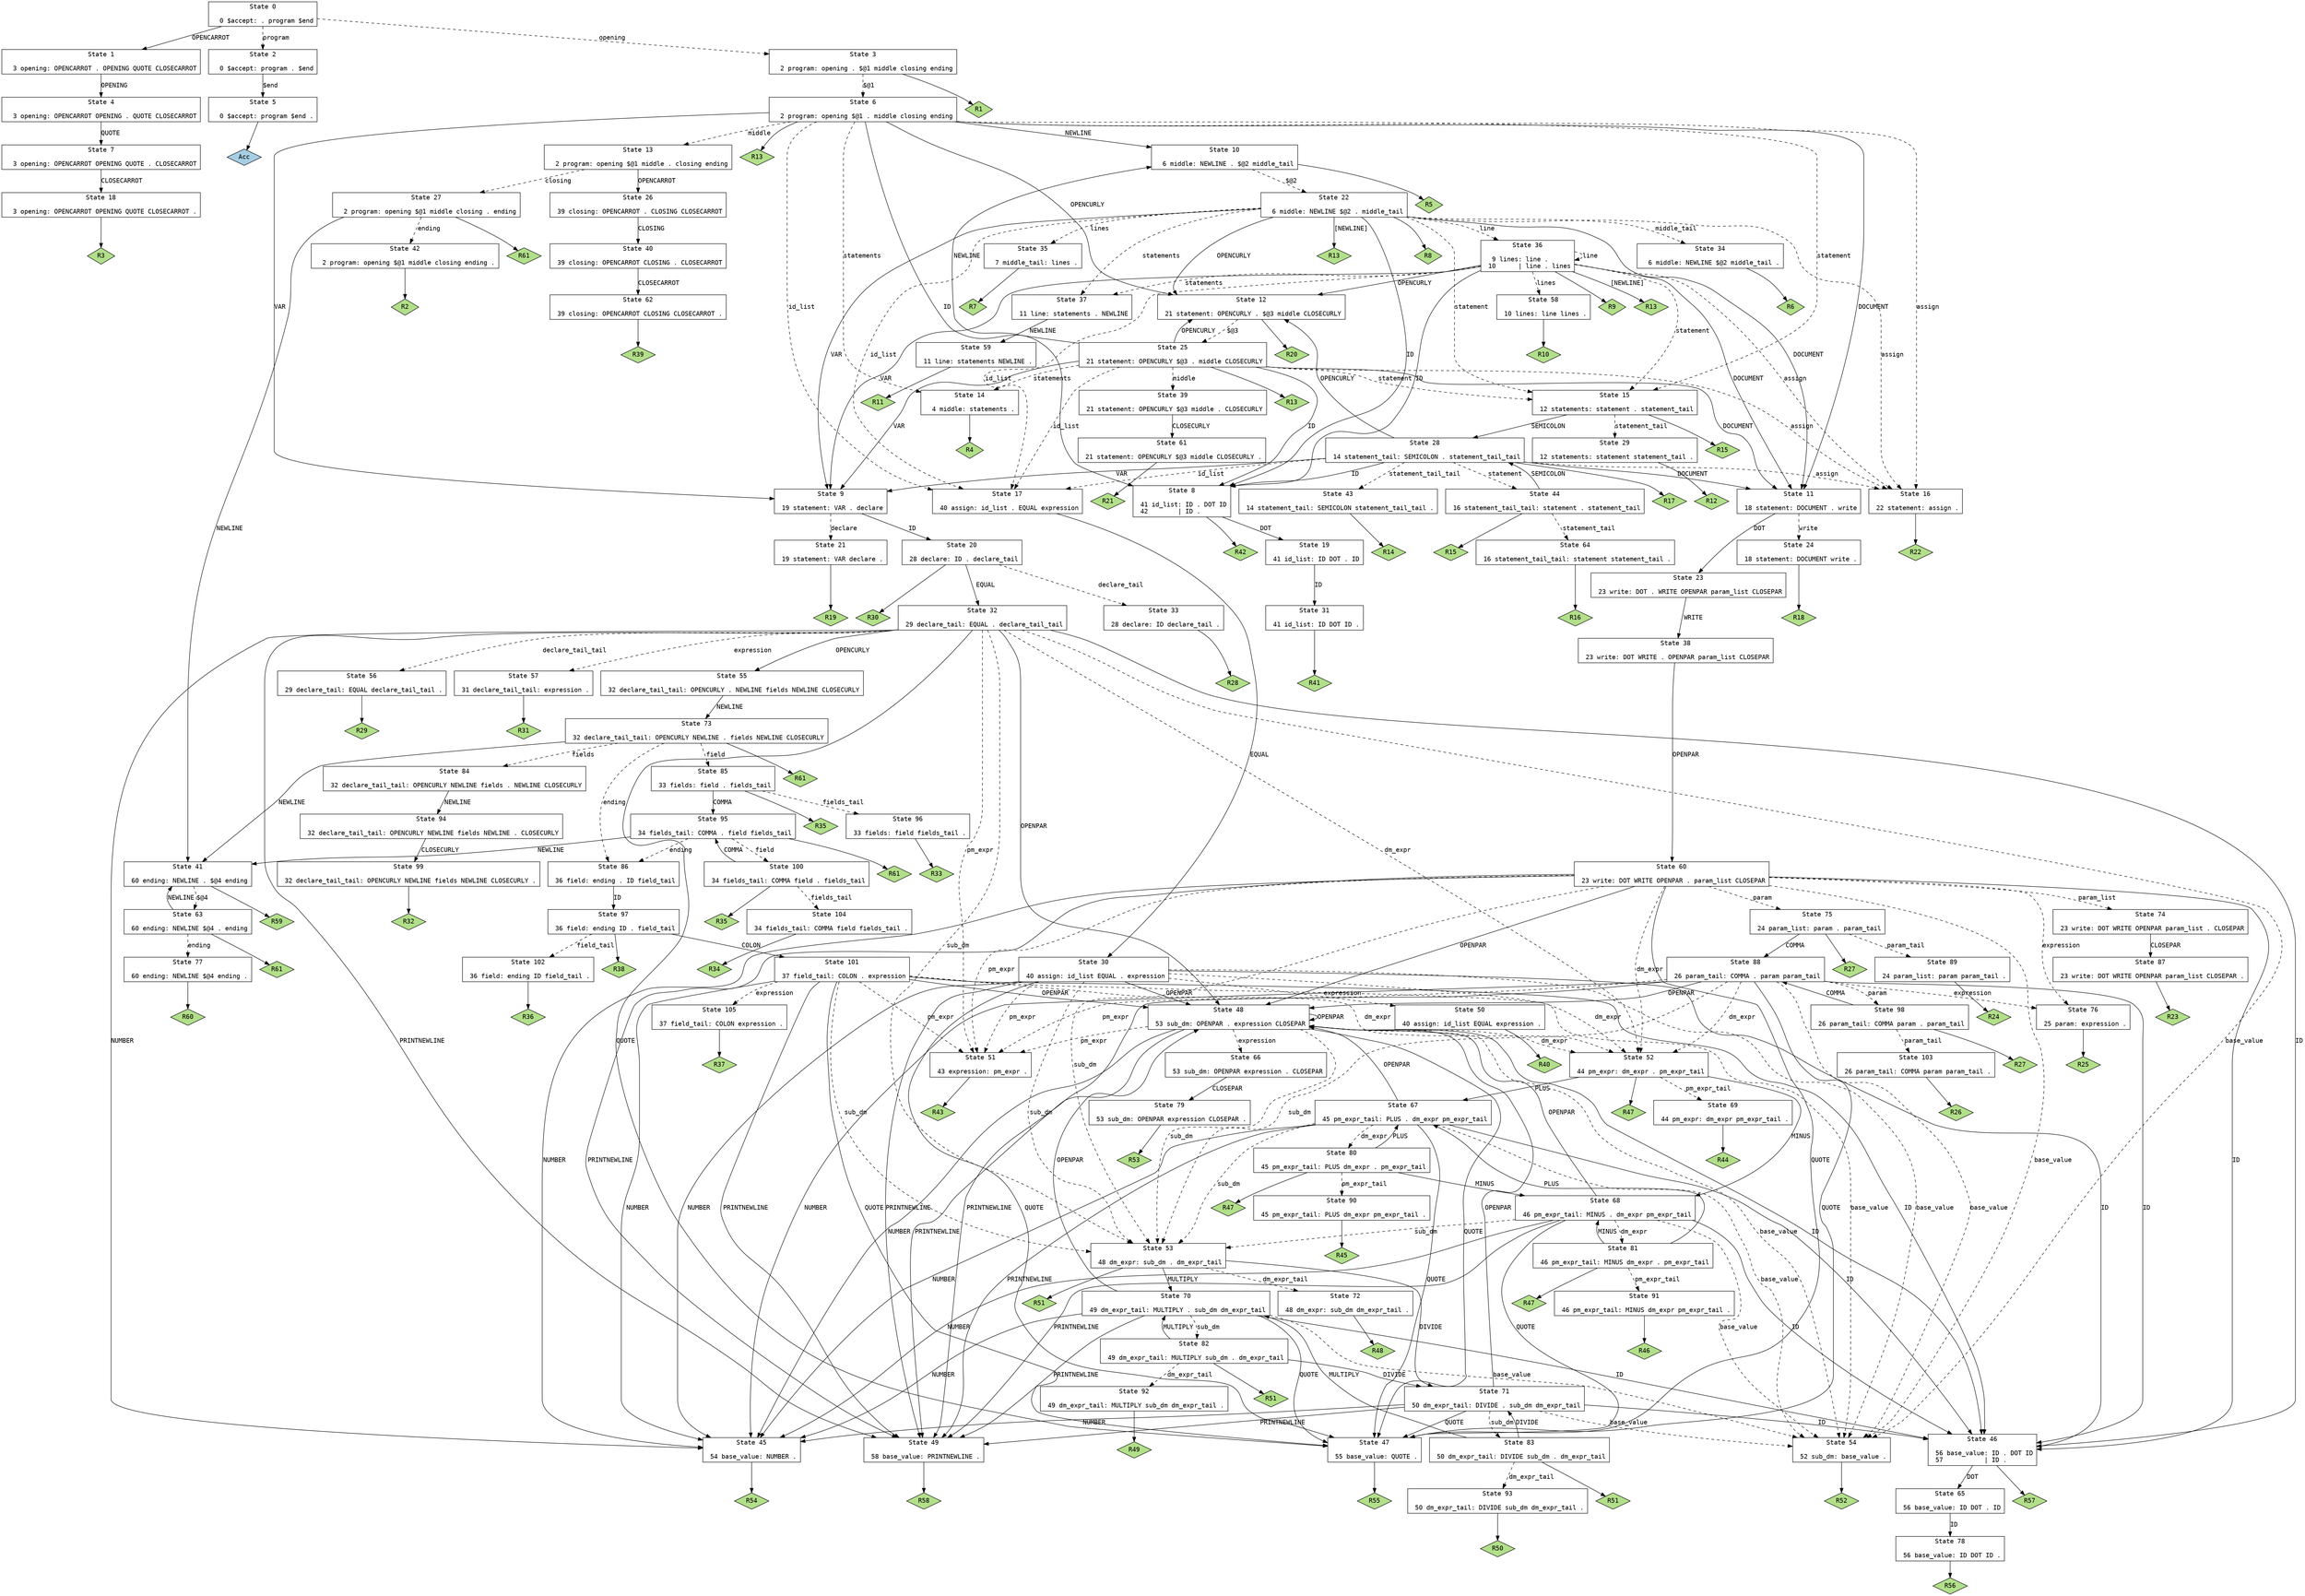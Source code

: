 // Generated by GNU Bison 2.7.12-4996.
// Report bugs to <bug-bison@gnu.org>.
// Home page: <http://www.gnu.org/software/bison/>.

digraph "parser.y"
{
  node [fontname = courier, shape = box, colorscheme = paired6]
  edge [fontname = courier]

  0 [label="State 0\n\l  0 $accept: . program $end\l"]
  0 -> 1 [style=solid label="OPENCARROT"]
  0 -> 2 [style=dashed label="program"]
  0 -> 3 [style=dashed label="opening"]
  1 [label="State 1\n\l  3 opening: OPENCARROT . OPENING QUOTE CLOSECARROT\l"]
  1 -> 4 [style=solid label="OPENING"]
  2 [label="State 2\n\l  0 $accept: program . $end\l"]
  2 -> 5 [style=solid label="$end"]
  3 [label="State 3\n\l  2 program: opening . $@1 middle closing ending\l"]
  3 -> 6 [style=dashed label="$@1"]
  3 -> "3R1" [style=solid]
 "3R1" [label="R1", fillcolor=3, shape=diamond, style=filled]
  4 [label="State 4\n\l  3 opening: OPENCARROT OPENING . QUOTE CLOSECARROT\l"]
  4 -> 7 [style=solid label="QUOTE"]
  5 [label="State 5\n\l  0 $accept: program $end .\l"]
  5 -> "5R0" [style=solid]
 "5R0" [label="Acc", fillcolor=1, shape=diamond, style=filled]
  6 [label="State 6\n\l  2 program: opening $@1 . middle closing ending\l"]
  6 -> 8 [style=solid label="ID"]
  6 -> 9 [style=solid label="VAR"]
  6 -> 10 [style=solid label="NEWLINE"]
  6 -> 11 [style=solid label="DOCUMENT"]
  6 -> 12 [style=solid label="OPENCURLY"]
  6 -> 13 [style=dashed label="middle"]
  6 -> 14 [style=dashed label="statements"]
  6 -> 15 [style=dashed label="statement"]
  6 -> 16 [style=dashed label="assign"]
  6 -> 17 [style=dashed label="id_list"]
  6 -> "6R13" [style=solid]
 "6R13" [label="R13", fillcolor=3, shape=diamond, style=filled]
  7 [label="State 7\n\l  3 opening: OPENCARROT OPENING QUOTE . CLOSECARROT\l"]
  7 -> 18 [style=solid label="CLOSECARROT"]
  8 [label="State 8\n\l 41 id_list: ID . DOT ID\l 42        | ID .\l"]
  8 -> 19 [style=solid label="DOT"]
  8 -> "8R42" [style=solid]
 "8R42" [label="R42", fillcolor=3, shape=diamond, style=filled]
  9 [label="State 9\n\l 19 statement: VAR . declare\l"]
  9 -> 20 [style=solid label="ID"]
  9 -> 21 [style=dashed label="declare"]
  10 [label="State 10\n\l  6 middle: NEWLINE . $@2 middle_tail\l"]
  10 -> 22 [style=dashed label="$@2"]
  10 -> "10R5" [style=solid]
 "10R5" [label="R5", fillcolor=3, shape=diamond, style=filled]
  11 [label="State 11\n\l 18 statement: DOCUMENT . write\l"]
  11 -> 23 [style=solid label="DOT"]
  11 -> 24 [style=dashed label="write"]
  12 [label="State 12\n\l 21 statement: OPENCURLY . $@3 middle CLOSECURLY\l"]
  12 -> 25 [style=dashed label="$@3"]
  12 -> "12R20" [style=solid]
 "12R20" [label="R20", fillcolor=3, shape=diamond, style=filled]
  13 [label="State 13\n\l  2 program: opening $@1 middle . closing ending\l"]
  13 -> 26 [style=solid label="OPENCARROT"]
  13 -> 27 [style=dashed label="closing"]
  14 [label="State 14\n\l  4 middle: statements .\l"]
  14 -> "14R4" [style=solid]
 "14R4" [label="R4", fillcolor=3, shape=diamond, style=filled]
  15 [label="State 15\n\l 12 statements: statement . statement_tail\l"]
  15 -> 28 [style=solid label="SEMICOLON"]
  15 -> 29 [style=dashed label="statement_tail"]
  15 -> "15R15" [style=solid]
 "15R15" [label="R15", fillcolor=3, shape=diamond, style=filled]
  16 [label="State 16\n\l 22 statement: assign .\l"]
  16 -> "16R22" [style=solid]
 "16R22" [label="R22", fillcolor=3, shape=diamond, style=filled]
  17 [label="State 17\n\l 40 assign: id_list . EQUAL expression\l"]
  17 -> 30 [style=solid label="EQUAL"]
  18 [label="State 18\n\l  3 opening: OPENCARROT OPENING QUOTE CLOSECARROT .\l"]
  18 -> "18R3" [style=solid]
 "18R3" [label="R3", fillcolor=3, shape=diamond, style=filled]
  19 [label="State 19\n\l 41 id_list: ID DOT . ID\l"]
  19 -> 31 [style=solid label="ID"]
  20 [label="State 20\n\l 28 declare: ID . declare_tail\l"]
  20 -> 32 [style=solid label="EQUAL"]
  20 -> 33 [style=dashed label="declare_tail"]
  20 -> "20R30" [style=solid]
 "20R30" [label="R30", fillcolor=3, shape=diamond, style=filled]
  21 [label="State 21\n\l 19 statement: VAR declare .\l"]
  21 -> "21R19" [style=solid]
 "21R19" [label="R19", fillcolor=3, shape=diamond, style=filled]
  22 [label="State 22\n\l  6 middle: NEWLINE $@2 . middle_tail\l"]
  22 -> 8 [style=solid label="ID"]
  22 -> 9 [style=solid label="VAR"]
  22 -> 11 [style=solid label="DOCUMENT"]
  22 -> 12 [style=solid label="OPENCURLY"]
  22 -> 34 [style=dashed label="middle_tail"]
  22 -> 35 [style=dashed label="lines"]
  22 -> 36 [style=dashed label="line"]
  22 -> 37 [style=dashed label="statements"]
  22 -> 15 [style=dashed label="statement"]
  22 -> 16 [style=dashed label="assign"]
  22 -> 17 [style=dashed label="id_list"]
  22 -> "22R8" [style=solid]
 "22R8" [label="R8", fillcolor=3, shape=diamond, style=filled]
  22 -> "22R13" [label="[NEWLINE]", style=solid]
 "22R13" [label="R13", fillcolor=3, shape=diamond, style=filled]
  23 [label="State 23\n\l 23 write: DOT . WRITE OPENPAR param_list CLOSEPAR\l"]
  23 -> 38 [style=solid label="WRITE"]
  24 [label="State 24\n\l 18 statement: DOCUMENT write .\l"]
  24 -> "24R18" [style=solid]
 "24R18" [label="R18", fillcolor=3, shape=diamond, style=filled]
  25 [label="State 25\n\l 21 statement: OPENCURLY $@3 . middle CLOSECURLY\l"]
  25 -> 8 [style=solid label="ID"]
  25 -> 9 [style=solid label="VAR"]
  25 -> 10 [style=solid label="NEWLINE"]
  25 -> 11 [style=solid label="DOCUMENT"]
  25 -> 12 [style=solid label="OPENCURLY"]
  25 -> 39 [style=dashed label="middle"]
  25 -> 14 [style=dashed label="statements"]
  25 -> 15 [style=dashed label="statement"]
  25 -> 16 [style=dashed label="assign"]
  25 -> 17 [style=dashed label="id_list"]
  25 -> "25R13" [style=solid]
 "25R13" [label="R13", fillcolor=3, shape=diamond, style=filled]
  26 [label="State 26\n\l 39 closing: OPENCARROT . CLOSING CLOSECARROT\l"]
  26 -> 40 [style=solid label="CLOSING"]
  27 [label="State 27\n\l  2 program: opening $@1 middle closing . ending\l"]
  27 -> 41 [style=solid label="NEWLINE"]
  27 -> 42 [style=dashed label="ending"]
  27 -> "27R61" [style=solid]
 "27R61" [label="R61", fillcolor=3, shape=diamond, style=filled]
  28 [label="State 28\n\l 14 statement_tail: SEMICOLON . statement_tail_tail\l"]
  28 -> 8 [style=solid label="ID"]
  28 -> 9 [style=solid label="VAR"]
  28 -> 11 [style=solid label="DOCUMENT"]
  28 -> 12 [style=solid label="OPENCURLY"]
  28 -> 43 [style=dashed label="statement_tail_tail"]
  28 -> 44 [style=dashed label="statement"]
  28 -> 16 [style=dashed label="assign"]
  28 -> 17 [style=dashed label="id_list"]
  28 -> "28R17" [style=solid]
 "28R17" [label="R17", fillcolor=3, shape=diamond, style=filled]
  29 [label="State 29\n\l 12 statements: statement statement_tail .\l"]
  29 -> "29R12" [style=solid]
 "29R12" [label="R12", fillcolor=3, shape=diamond, style=filled]
  30 [label="State 30\n\l 40 assign: id_list EQUAL . expression\l"]
  30 -> 45 [style=solid label="NUMBER"]
  30 -> 46 [style=solid label="ID"]
  30 -> 47 [style=solid label="QUOTE"]
  30 -> 48 [style=solid label="OPENPAR"]
  30 -> 49 [style=solid label="PRINTNEWLINE"]
  30 -> 50 [style=dashed label="expression"]
  30 -> 51 [style=dashed label="pm_expr"]
  30 -> 52 [style=dashed label="dm_expr"]
  30 -> 53 [style=dashed label="sub_dm"]
  30 -> 54 [style=dashed label="base_value"]
  31 [label="State 31\n\l 41 id_list: ID DOT ID .\l"]
  31 -> "31R41" [style=solid]
 "31R41" [label="R41", fillcolor=3, shape=diamond, style=filled]
  32 [label="State 32\n\l 29 declare_tail: EQUAL . declare_tail_tail\l"]
  32 -> 45 [style=solid label="NUMBER"]
  32 -> 46 [style=solid label="ID"]
  32 -> 47 [style=solid label="QUOTE"]
  32 -> 48 [style=solid label="OPENPAR"]
  32 -> 55 [style=solid label="OPENCURLY"]
  32 -> 49 [style=solid label="PRINTNEWLINE"]
  32 -> 56 [style=dashed label="declare_tail_tail"]
  32 -> 57 [style=dashed label="expression"]
  32 -> 51 [style=dashed label="pm_expr"]
  32 -> 52 [style=dashed label="dm_expr"]
  32 -> 53 [style=dashed label="sub_dm"]
  32 -> 54 [style=dashed label="base_value"]
  33 [label="State 33\n\l 28 declare: ID declare_tail .\l"]
  33 -> "33R28" [style=solid]
 "33R28" [label="R28", fillcolor=3, shape=diamond, style=filled]
  34 [label="State 34\n\l  6 middle: NEWLINE $@2 middle_tail .\l"]
  34 -> "34R6" [style=solid]
 "34R6" [label="R6", fillcolor=3, shape=diamond, style=filled]
  35 [label="State 35\n\l  7 middle_tail: lines .\l"]
  35 -> "35R7" [style=solid]
 "35R7" [label="R7", fillcolor=3, shape=diamond, style=filled]
  36 [label="State 36\n\l  9 lines: line .\l 10      | line . lines\l"]
  36 -> 8 [style=solid label="ID"]
  36 -> 9 [style=solid label="VAR"]
  36 -> 11 [style=solid label="DOCUMENT"]
  36 -> 12 [style=solid label="OPENCURLY"]
  36 -> 58 [style=dashed label="lines"]
  36 -> 36 [style=dashed label="line"]
  36 -> 37 [style=dashed label="statements"]
  36 -> 15 [style=dashed label="statement"]
  36 -> 16 [style=dashed label="assign"]
  36 -> 17 [style=dashed label="id_list"]
  36 -> "36R9" [style=solid]
 "36R9" [label="R9", fillcolor=3, shape=diamond, style=filled]
  36 -> "36R13" [label="[NEWLINE]", style=solid]
 "36R13" [label="R13", fillcolor=3, shape=diamond, style=filled]
  37 [label="State 37\n\l 11 line: statements . NEWLINE\l"]
  37 -> 59 [style=solid label="NEWLINE"]
  38 [label="State 38\n\l 23 write: DOT WRITE . OPENPAR param_list CLOSEPAR\l"]
  38 -> 60 [style=solid label="OPENPAR"]
  39 [label="State 39\n\l 21 statement: OPENCURLY $@3 middle . CLOSECURLY\l"]
  39 -> 61 [style=solid label="CLOSECURLY"]
  40 [label="State 40\n\l 39 closing: OPENCARROT CLOSING . CLOSECARROT\l"]
  40 -> 62 [style=solid label="CLOSECARROT"]
  41 [label="State 41\n\l 60 ending: NEWLINE . $@4 ending\l"]
  41 -> 63 [style=dashed label="$@4"]
  41 -> "41R59" [style=solid]
 "41R59" [label="R59", fillcolor=3, shape=diamond, style=filled]
  42 [label="State 42\n\l  2 program: opening $@1 middle closing ending .\l"]
  42 -> "42R2" [style=solid]
 "42R2" [label="R2", fillcolor=3, shape=diamond, style=filled]
  43 [label="State 43\n\l 14 statement_tail: SEMICOLON statement_tail_tail .\l"]
  43 -> "43R14" [style=solid]
 "43R14" [label="R14", fillcolor=3, shape=diamond, style=filled]
  44 [label="State 44\n\l 16 statement_tail_tail: statement . statement_tail\l"]
  44 -> 28 [style=solid label="SEMICOLON"]
  44 -> 64 [style=dashed label="statement_tail"]
  44 -> "44R15" [style=solid]
 "44R15" [label="R15", fillcolor=3, shape=diamond, style=filled]
  45 [label="State 45\n\l 54 base_value: NUMBER .\l"]
  45 -> "45R54" [style=solid]
 "45R54" [label="R54", fillcolor=3, shape=diamond, style=filled]
  46 [label="State 46\n\l 56 base_value: ID . DOT ID\l 57           | ID .\l"]
  46 -> 65 [style=solid label="DOT"]
  46 -> "46R57" [style=solid]
 "46R57" [label="R57", fillcolor=3, shape=diamond, style=filled]
  47 [label="State 47\n\l 55 base_value: QUOTE .\l"]
  47 -> "47R55" [style=solid]
 "47R55" [label="R55", fillcolor=3, shape=diamond, style=filled]
  48 [label="State 48\n\l 53 sub_dm: OPENPAR . expression CLOSEPAR\l"]
  48 -> 45 [style=solid label="NUMBER"]
  48 -> 46 [style=solid label="ID"]
  48 -> 47 [style=solid label="QUOTE"]
  48 -> 48 [style=solid label="OPENPAR"]
  48 -> 49 [style=solid label="PRINTNEWLINE"]
  48 -> 66 [style=dashed label="expression"]
  48 -> 51 [style=dashed label="pm_expr"]
  48 -> 52 [style=dashed label="dm_expr"]
  48 -> 53 [style=dashed label="sub_dm"]
  48 -> 54 [style=dashed label="base_value"]
  49 [label="State 49\n\l 58 base_value: PRINTNEWLINE .\l"]
  49 -> "49R58" [style=solid]
 "49R58" [label="R58", fillcolor=3, shape=diamond, style=filled]
  50 [label="State 50\n\l 40 assign: id_list EQUAL expression .\l"]
  50 -> "50R40" [style=solid]
 "50R40" [label="R40", fillcolor=3, shape=diamond, style=filled]
  51 [label="State 51\n\l 43 expression: pm_expr .\l"]
  51 -> "51R43" [style=solid]
 "51R43" [label="R43", fillcolor=3, shape=diamond, style=filled]
  52 [label="State 52\n\l 44 pm_expr: dm_expr . pm_expr_tail\l"]
  52 -> 67 [style=solid label="PLUS"]
  52 -> 68 [style=solid label="MINUS"]
  52 -> 69 [style=dashed label="pm_expr_tail"]
  52 -> "52R47" [style=solid]
 "52R47" [label="R47", fillcolor=3, shape=diamond, style=filled]
  53 [label="State 53\n\l 48 dm_expr: sub_dm . dm_expr_tail\l"]
  53 -> 70 [style=solid label="MULTIPLY"]
  53 -> 71 [style=solid label="DIVIDE"]
  53 -> 72 [style=dashed label="dm_expr_tail"]
  53 -> "53R51" [style=solid]
 "53R51" [label="R51", fillcolor=3, shape=diamond, style=filled]
  54 [label="State 54\n\l 52 sub_dm: base_value .\l"]
  54 -> "54R52" [style=solid]
 "54R52" [label="R52", fillcolor=3, shape=diamond, style=filled]
  55 [label="State 55\n\l 32 declare_tail_tail: OPENCURLY . NEWLINE fields NEWLINE CLOSECURLY\l"]
  55 -> 73 [style=solid label="NEWLINE"]
  56 [label="State 56\n\l 29 declare_tail: EQUAL declare_tail_tail .\l"]
  56 -> "56R29" [style=solid]
 "56R29" [label="R29", fillcolor=3, shape=diamond, style=filled]
  57 [label="State 57\n\l 31 declare_tail_tail: expression .\l"]
  57 -> "57R31" [style=solid]
 "57R31" [label="R31", fillcolor=3, shape=diamond, style=filled]
  58 [label="State 58\n\l 10 lines: line lines .\l"]
  58 -> "58R10" [style=solid]
 "58R10" [label="R10", fillcolor=3, shape=diamond, style=filled]
  59 [label="State 59\n\l 11 line: statements NEWLINE .\l"]
  59 -> "59R11" [style=solid]
 "59R11" [label="R11", fillcolor=3, shape=diamond, style=filled]
  60 [label="State 60\n\l 23 write: DOT WRITE OPENPAR . param_list CLOSEPAR\l"]
  60 -> 45 [style=solid label="NUMBER"]
  60 -> 46 [style=solid label="ID"]
  60 -> 47 [style=solid label="QUOTE"]
  60 -> 48 [style=solid label="OPENPAR"]
  60 -> 49 [style=solid label="PRINTNEWLINE"]
  60 -> 74 [style=dashed label="param_list"]
  60 -> 75 [style=dashed label="param"]
  60 -> 76 [style=dashed label="expression"]
  60 -> 51 [style=dashed label="pm_expr"]
  60 -> 52 [style=dashed label="dm_expr"]
  60 -> 53 [style=dashed label="sub_dm"]
  60 -> 54 [style=dashed label="base_value"]
  61 [label="State 61\n\l 21 statement: OPENCURLY $@3 middle CLOSECURLY .\l"]
  61 -> "61R21" [style=solid]
 "61R21" [label="R21", fillcolor=3, shape=diamond, style=filled]
  62 [label="State 62\n\l 39 closing: OPENCARROT CLOSING CLOSECARROT .\l"]
  62 -> "62R39" [style=solid]
 "62R39" [label="R39", fillcolor=3, shape=diamond, style=filled]
  63 [label="State 63\n\l 60 ending: NEWLINE $@4 . ending\l"]
  63 -> 41 [style=solid label="NEWLINE"]
  63 -> 77 [style=dashed label="ending"]
  63 -> "63R61" [style=solid]
 "63R61" [label="R61", fillcolor=3, shape=diamond, style=filled]
  64 [label="State 64\n\l 16 statement_tail_tail: statement statement_tail .\l"]
  64 -> "64R16" [style=solid]
 "64R16" [label="R16", fillcolor=3, shape=diamond, style=filled]
  65 [label="State 65\n\l 56 base_value: ID DOT . ID\l"]
  65 -> 78 [style=solid label="ID"]
  66 [label="State 66\n\l 53 sub_dm: OPENPAR expression . CLOSEPAR\l"]
  66 -> 79 [style=solid label="CLOSEPAR"]
  67 [label="State 67\n\l 45 pm_expr_tail: PLUS . dm_expr pm_expr_tail\l"]
  67 -> 45 [style=solid label="NUMBER"]
  67 -> 46 [style=solid label="ID"]
  67 -> 47 [style=solid label="QUOTE"]
  67 -> 48 [style=solid label="OPENPAR"]
  67 -> 49 [style=solid label="PRINTNEWLINE"]
  67 -> 80 [style=dashed label="dm_expr"]
  67 -> 53 [style=dashed label="sub_dm"]
  67 -> 54 [style=dashed label="base_value"]
  68 [label="State 68\n\l 46 pm_expr_tail: MINUS . dm_expr pm_expr_tail\l"]
  68 -> 45 [style=solid label="NUMBER"]
  68 -> 46 [style=solid label="ID"]
  68 -> 47 [style=solid label="QUOTE"]
  68 -> 48 [style=solid label="OPENPAR"]
  68 -> 49 [style=solid label="PRINTNEWLINE"]
  68 -> 81 [style=dashed label="dm_expr"]
  68 -> 53 [style=dashed label="sub_dm"]
  68 -> 54 [style=dashed label="base_value"]
  69 [label="State 69\n\l 44 pm_expr: dm_expr pm_expr_tail .\l"]
  69 -> "69R44" [style=solid]
 "69R44" [label="R44", fillcolor=3, shape=diamond, style=filled]
  70 [label="State 70\n\l 49 dm_expr_tail: MULTIPLY . sub_dm dm_expr_tail\l"]
  70 -> 45 [style=solid label="NUMBER"]
  70 -> 46 [style=solid label="ID"]
  70 -> 47 [style=solid label="QUOTE"]
  70 -> 48 [style=solid label="OPENPAR"]
  70 -> 49 [style=solid label="PRINTNEWLINE"]
  70 -> 82 [style=dashed label="sub_dm"]
  70 -> 54 [style=dashed label="base_value"]
  71 [label="State 71\n\l 50 dm_expr_tail: DIVIDE . sub_dm dm_expr_tail\l"]
  71 -> 45 [style=solid label="NUMBER"]
  71 -> 46 [style=solid label="ID"]
  71 -> 47 [style=solid label="QUOTE"]
  71 -> 48 [style=solid label="OPENPAR"]
  71 -> 49 [style=solid label="PRINTNEWLINE"]
  71 -> 83 [style=dashed label="sub_dm"]
  71 -> 54 [style=dashed label="base_value"]
  72 [label="State 72\n\l 48 dm_expr: sub_dm dm_expr_tail .\l"]
  72 -> "72R48" [style=solid]
 "72R48" [label="R48", fillcolor=3, shape=diamond, style=filled]
  73 [label="State 73\n\l 32 declare_tail_tail: OPENCURLY NEWLINE . fields NEWLINE CLOSECURLY\l"]
  73 -> 41 [style=solid label="NEWLINE"]
  73 -> 84 [style=dashed label="fields"]
  73 -> 85 [style=dashed label="field"]
  73 -> 86 [style=dashed label="ending"]
  73 -> "73R61" [style=solid]
 "73R61" [label="R61", fillcolor=3, shape=diamond, style=filled]
  74 [label="State 74\n\l 23 write: DOT WRITE OPENPAR param_list . CLOSEPAR\l"]
  74 -> 87 [style=solid label="CLOSEPAR"]
  75 [label="State 75\n\l 24 param_list: param . param_tail\l"]
  75 -> 88 [style=solid label="COMMA"]
  75 -> 89 [style=dashed label="param_tail"]
  75 -> "75R27" [style=solid]
 "75R27" [label="R27", fillcolor=3, shape=diamond, style=filled]
  76 [label="State 76\n\l 25 param: expression .\l"]
  76 -> "76R25" [style=solid]
 "76R25" [label="R25", fillcolor=3, shape=diamond, style=filled]
  77 [label="State 77\n\l 60 ending: NEWLINE $@4 ending .\l"]
  77 -> "77R60" [style=solid]
 "77R60" [label="R60", fillcolor=3, shape=diamond, style=filled]
  78 [label="State 78\n\l 56 base_value: ID DOT ID .\l"]
  78 -> "78R56" [style=solid]
 "78R56" [label="R56", fillcolor=3, shape=diamond, style=filled]
  79 [label="State 79\n\l 53 sub_dm: OPENPAR expression CLOSEPAR .\l"]
  79 -> "79R53" [style=solid]
 "79R53" [label="R53", fillcolor=3, shape=diamond, style=filled]
  80 [label="State 80\n\l 45 pm_expr_tail: PLUS dm_expr . pm_expr_tail\l"]
  80 -> 67 [style=solid label="PLUS"]
  80 -> 68 [style=solid label="MINUS"]
  80 -> 90 [style=dashed label="pm_expr_tail"]
  80 -> "80R47" [style=solid]
 "80R47" [label="R47", fillcolor=3, shape=diamond, style=filled]
  81 [label="State 81\n\l 46 pm_expr_tail: MINUS dm_expr . pm_expr_tail\l"]
  81 -> 67 [style=solid label="PLUS"]
  81 -> 68 [style=solid label="MINUS"]
  81 -> 91 [style=dashed label="pm_expr_tail"]
  81 -> "81R47" [style=solid]
 "81R47" [label="R47", fillcolor=3, shape=diamond, style=filled]
  82 [label="State 82\n\l 49 dm_expr_tail: MULTIPLY sub_dm . dm_expr_tail\l"]
  82 -> 70 [style=solid label="MULTIPLY"]
  82 -> 71 [style=solid label="DIVIDE"]
  82 -> 92 [style=dashed label="dm_expr_tail"]
  82 -> "82R51" [style=solid]
 "82R51" [label="R51", fillcolor=3, shape=diamond, style=filled]
  83 [label="State 83\n\l 50 dm_expr_tail: DIVIDE sub_dm . dm_expr_tail\l"]
  83 -> 70 [style=solid label="MULTIPLY"]
  83 -> 71 [style=solid label="DIVIDE"]
  83 -> 93 [style=dashed label="dm_expr_tail"]
  83 -> "83R51" [style=solid]
 "83R51" [label="R51", fillcolor=3, shape=diamond, style=filled]
  84 [label="State 84\n\l 32 declare_tail_tail: OPENCURLY NEWLINE fields . NEWLINE CLOSECURLY\l"]
  84 -> 94 [style=solid label="NEWLINE"]
  85 [label="State 85\n\l 33 fields: field . fields_tail\l"]
  85 -> 95 [style=solid label="COMMA"]
  85 -> 96 [style=dashed label="fields_tail"]
  85 -> "85R35" [style=solid]
 "85R35" [label="R35", fillcolor=3, shape=diamond, style=filled]
  86 [label="State 86\n\l 36 field: ending . ID field_tail\l"]
  86 -> 97 [style=solid label="ID"]
  87 [label="State 87\n\l 23 write: DOT WRITE OPENPAR param_list CLOSEPAR .\l"]
  87 -> "87R23" [style=solid]
 "87R23" [label="R23", fillcolor=3, shape=diamond, style=filled]
  88 [label="State 88\n\l 26 param_tail: COMMA . param param_tail\l"]
  88 -> 45 [style=solid label="NUMBER"]
  88 -> 46 [style=solid label="ID"]
  88 -> 47 [style=solid label="QUOTE"]
  88 -> 48 [style=solid label="OPENPAR"]
  88 -> 49 [style=solid label="PRINTNEWLINE"]
  88 -> 98 [style=dashed label="param"]
  88 -> 76 [style=dashed label="expression"]
  88 -> 51 [style=dashed label="pm_expr"]
  88 -> 52 [style=dashed label="dm_expr"]
  88 -> 53 [style=dashed label="sub_dm"]
  88 -> 54 [style=dashed label="base_value"]
  89 [label="State 89\n\l 24 param_list: param param_tail .\l"]
  89 -> "89R24" [style=solid]
 "89R24" [label="R24", fillcolor=3, shape=diamond, style=filled]
  90 [label="State 90\n\l 45 pm_expr_tail: PLUS dm_expr pm_expr_tail .\l"]
  90 -> "90R45" [style=solid]
 "90R45" [label="R45", fillcolor=3, shape=diamond, style=filled]
  91 [label="State 91\n\l 46 pm_expr_tail: MINUS dm_expr pm_expr_tail .\l"]
  91 -> "91R46" [style=solid]
 "91R46" [label="R46", fillcolor=3, shape=diamond, style=filled]
  92 [label="State 92\n\l 49 dm_expr_tail: MULTIPLY sub_dm dm_expr_tail .\l"]
  92 -> "92R49" [style=solid]
 "92R49" [label="R49", fillcolor=3, shape=diamond, style=filled]
  93 [label="State 93\n\l 50 dm_expr_tail: DIVIDE sub_dm dm_expr_tail .\l"]
  93 -> "93R50" [style=solid]
 "93R50" [label="R50", fillcolor=3, shape=diamond, style=filled]
  94 [label="State 94\n\l 32 declare_tail_tail: OPENCURLY NEWLINE fields NEWLINE . CLOSECURLY\l"]
  94 -> 99 [style=solid label="CLOSECURLY"]
  95 [label="State 95\n\l 34 fields_tail: COMMA . field fields_tail\l"]
  95 -> 41 [style=solid label="NEWLINE"]
  95 -> 100 [style=dashed label="field"]
  95 -> 86 [style=dashed label="ending"]
  95 -> "95R61" [style=solid]
 "95R61" [label="R61", fillcolor=3, shape=diamond, style=filled]
  96 [label="State 96\n\l 33 fields: field fields_tail .\l"]
  96 -> "96R33" [style=solid]
 "96R33" [label="R33", fillcolor=3, shape=diamond, style=filled]
  97 [label="State 97\n\l 36 field: ending ID . field_tail\l"]
  97 -> 101 [style=solid label="COLON"]
  97 -> 102 [style=dashed label="field_tail"]
  97 -> "97R38" [style=solid]
 "97R38" [label="R38", fillcolor=3, shape=diamond, style=filled]
  98 [label="State 98\n\l 26 param_tail: COMMA param . param_tail\l"]
  98 -> 88 [style=solid label="COMMA"]
  98 -> 103 [style=dashed label="param_tail"]
  98 -> "98R27" [style=solid]
 "98R27" [label="R27", fillcolor=3, shape=diamond, style=filled]
  99 [label="State 99\n\l 32 declare_tail_tail: OPENCURLY NEWLINE fields NEWLINE CLOSECURLY .\l"]
  99 -> "99R32" [style=solid]
 "99R32" [label="R32", fillcolor=3, shape=diamond, style=filled]
  100 [label="State 100\n\l 34 fields_tail: COMMA field . fields_tail\l"]
  100 -> 95 [style=solid label="COMMA"]
  100 -> 104 [style=dashed label="fields_tail"]
  100 -> "100R35" [style=solid]
 "100R35" [label="R35", fillcolor=3, shape=diamond, style=filled]
  101 [label="State 101\n\l 37 field_tail: COLON . expression\l"]
  101 -> 45 [style=solid label="NUMBER"]
  101 -> 46 [style=solid label="ID"]
  101 -> 47 [style=solid label="QUOTE"]
  101 -> 48 [style=solid label="OPENPAR"]
  101 -> 49 [style=solid label="PRINTNEWLINE"]
  101 -> 105 [style=dashed label="expression"]
  101 -> 51 [style=dashed label="pm_expr"]
  101 -> 52 [style=dashed label="dm_expr"]
  101 -> 53 [style=dashed label="sub_dm"]
  101 -> 54 [style=dashed label="base_value"]
  102 [label="State 102\n\l 36 field: ending ID field_tail .\l"]
  102 -> "102R36" [style=solid]
 "102R36" [label="R36", fillcolor=3, shape=diamond, style=filled]
  103 [label="State 103\n\l 26 param_tail: COMMA param param_tail .\l"]
  103 -> "103R26" [style=solid]
 "103R26" [label="R26", fillcolor=3, shape=diamond, style=filled]
  104 [label="State 104\n\l 34 fields_tail: COMMA field fields_tail .\l"]
  104 -> "104R34" [style=solid]
 "104R34" [label="R34", fillcolor=3, shape=diamond, style=filled]
  105 [label="State 105\n\l 37 field_tail: COLON expression .\l"]
  105 -> "105R37" [style=solid]
 "105R37" [label="R37", fillcolor=3, shape=diamond, style=filled]
}
